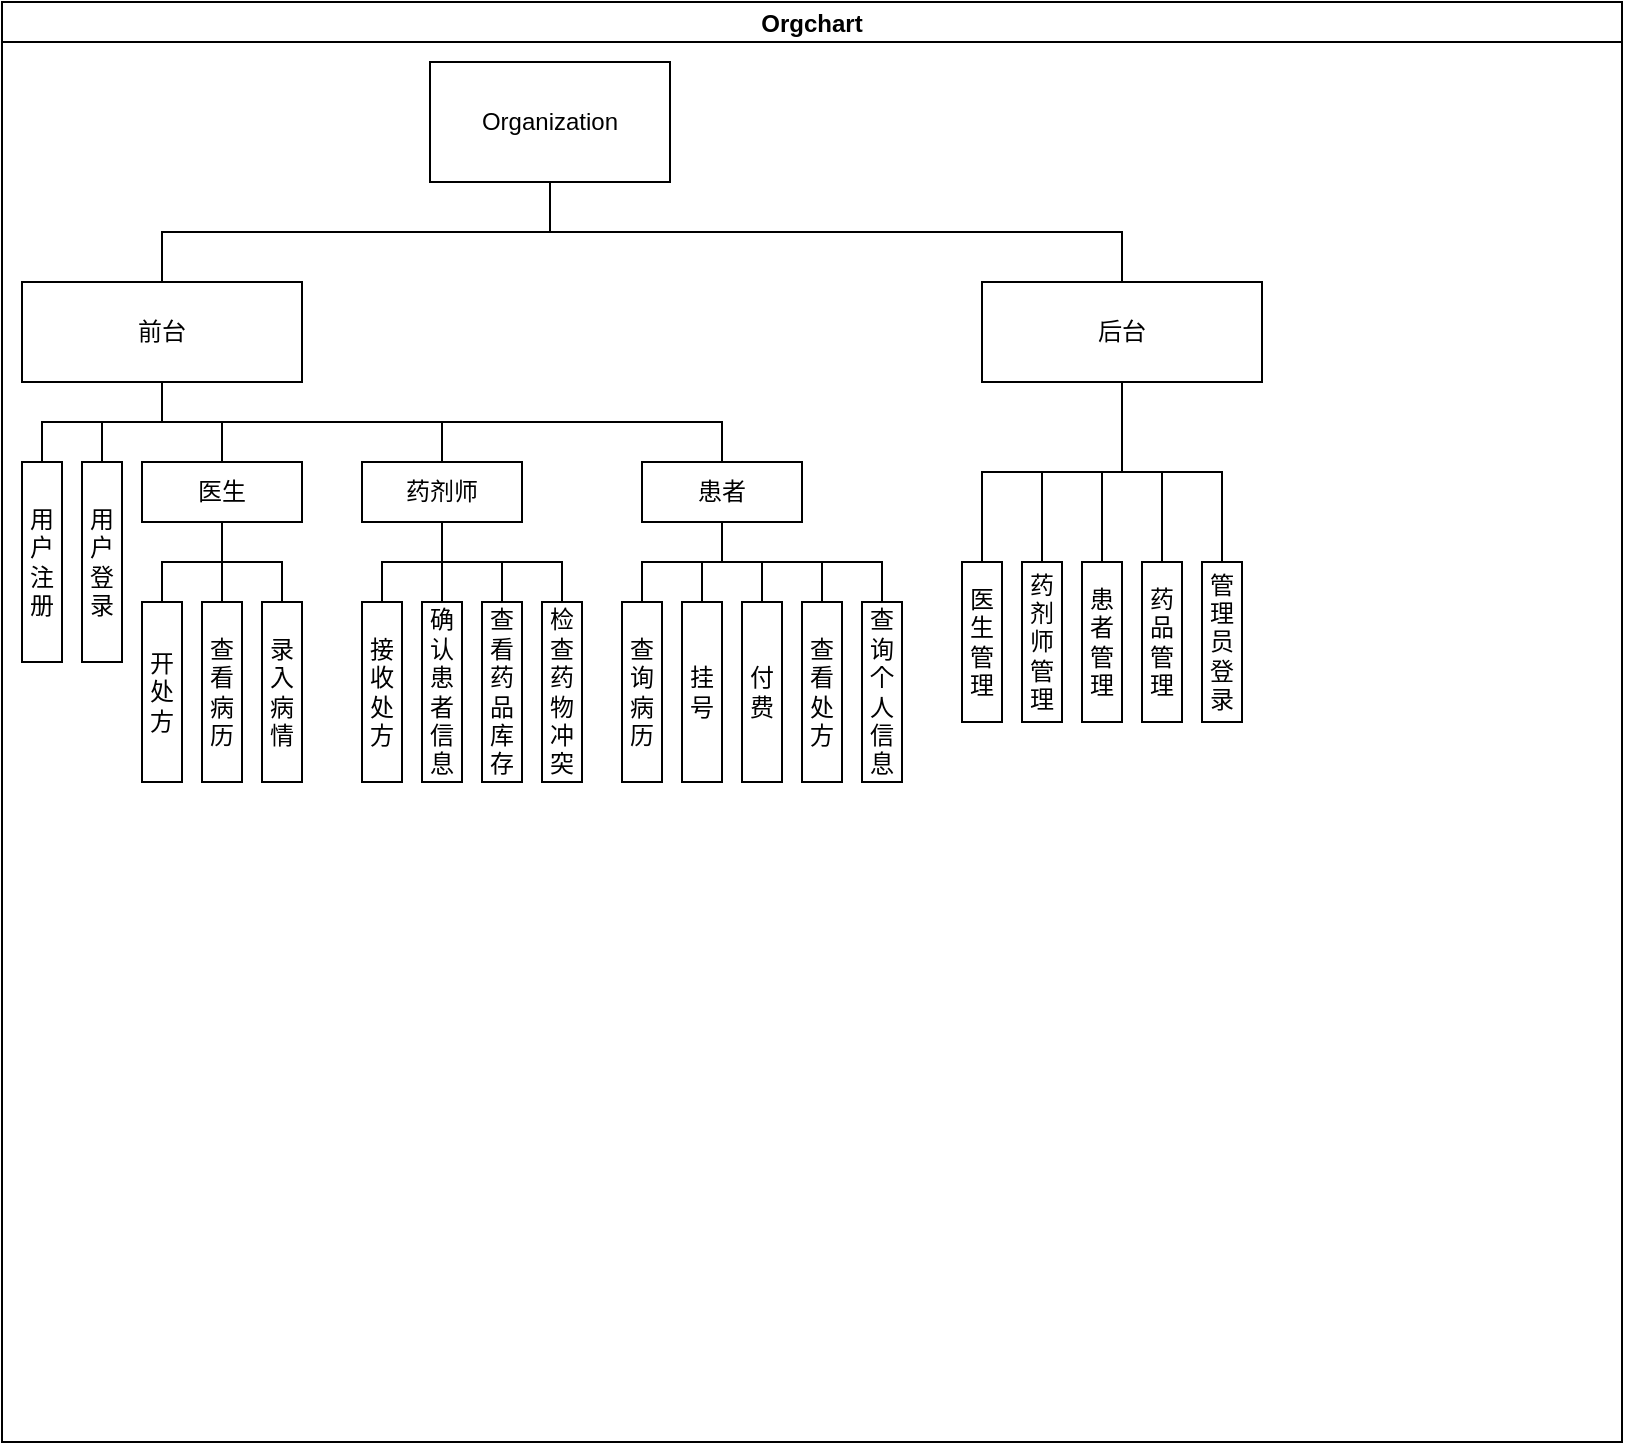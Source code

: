 <mxfile version="17.4.6" type="github">
  <diagram id="prtHgNgQTEPvFCAcTncT" name="Page-1">
    <mxGraphModel dx="1038" dy="539" grid="1" gridSize="10" guides="1" tooltips="1" connect="1" arrows="1" fold="1" page="1" pageScale="1" pageWidth="827" pageHeight="1169" math="0" shadow="0">
      <root>
        <mxCell id="0" />
        <mxCell id="1" parent="0" />
        <mxCell id="oJA0DEstWOMaebIxO12c-9" value="Orgchart" style="swimlane;startSize=20;horizontal=1;containerType=tree;newEdgeStyle={&quot;edgeStyle&quot;:&quot;elbowEdgeStyle&quot;,&quot;startArrow&quot;:&quot;none&quot;,&quot;endArrow&quot;:&quot;none&quot;};" vertex="1" parent="1">
          <mxGeometry x="110" y="200" width="810" height="720" as="geometry" />
        </mxCell>
        <UserObject label="Organization" treeRoot="1" id="oJA0DEstWOMaebIxO12c-12">
          <mxCell style="whiteSpace=wrap;html=1;align=center;treeFolding=1;treeMoving=1;newEdgeStyle={&quot;edgeStyle&quot;:&quot;elbowEdgeStyle&quot;,&quot;startArrow&quot;:&quot;none&quot;,&quot;endArrow&quot;:&quot;none&quot;};" vertex="1" parent="oJA0DEstWOMaebIxO12c-9">
            <mxGeometry x="214" y="30" width="120" height="60" as="geometry" />
          </mxCell>
        </UserObject>
        <mxCell id="oJA0DEstWOMaebIxO12c-15" value="" style="edgeStyle=elbowEdgeStyle;elbow=vertical;startArrow=none;endArrow=none;rounded=0;" edge="1" target="oJA0DEstWOMaebIxO12c-16" source="oJA0DEstWOMaebIxO12c-12" parent="oJA0DEstWOMaebIxO12c-9">
          <mxGeometry relative="1" as="geometry">
            <mxPoint x="410" y="310" as="sourcePoint" />
          </mxGeometry>
        </mxCell>
        <mxCell id="oJA0DEstWOMaebIxO12c-16" value="前台" style="whiteSpace=wrap;html=1;align=center;verticalAlign=middle;treeFolding=1;treeMoving=1;newEdgeStyle={&quot;edgeStyle&quot;:&quot;elbowEdgeStyle&quot;,&quot;startArrow&quot;:&quot;none&quot;,&quot;endArrow&quot;:&quot;none&quot;};" vertex="1" parent="oJA0DEstWOMaebIxO12c-9">
          <mxGeometry x="10" y="140" width="140" height="50" as="geometry" />
        </mxCell>
        <mxCell id="oJA0DEstWOMaebIxO12c-17" value="" style="edgeStyle=elbowEdgeStyle;elbow=vertical;startArrow=none;endArrow=none;rounded=0;" edge="1" target="oJA0DEstWOMaebIxO12c-18" source="oJA0DEstWOMaebIxO12c-16" parent="oJA0DEstWOMaebIxO12c-9">
          <mxGeometry relative="1" as="geometry">
            <mxPoint x="410" y="310" as="sourcePoint" />
          </mxGeometry>
        </mxCell>
        <mxCell id="oJA0DEstWOMaebIxO12c-18" value="用户注册" style="whiteSpace=wrap;html=1;align=center;verticalAlign=middle;treeFolding=1;treeMoving=1;newEdgeStyle={&quot;edgeStyle&quot;:&quot;elbowEdgeStyle&quot;,&quot;startArrow&quot;:&quot;none&quot;,&quot;endArrow&quot;:&quot;none&quot;};" vertex="1" parent="oJA0DEstWOMaebIxO12c-9">
          <mxGeometry x="10" y="230" width="20" height="100" as="geometry" />
        </mxCell>
        <mxCell id="oJA0DEstWOMaebIxO12c-19" value="" style="edgeStyle=elbowEdgeStyle;elbow=vertical;startArrow=none;endArrow=none;rounded=0;" edge="1" target="oJA0DEstWOMaebIxO12c-20" source="oJA0DEstWOMaebIxO12c-16" parent="oJA0DEstWOMaebIxO12c-9">
          <mxGeometry relative="1" as="geometry">
            <mxPoint x="350" y="400" as="sourcePoint" />
          </mxGeometry>
        </mxCell>
        <mxCell id="oJA0DEstWOMaebIxO12c-20" value="用户登录" style="whiteSpace=wrap;html=1;align=center;verticalAlign=middle;treeFolding=1;treeMoving=1;newEdgeStyle={&quot;edgeStyle&quot;:&quot;elbowEdgeStyle&quot;,&quot;startArrow&quot;:&quot;none&quot;,&quot;endArrow&quot;:&quot;none&quot;};" vertex="1" parent="oJA0DEstWOMaebIxO12c-9">
          <mxGeometry x="40" y="230" width="20" height="100" as="geometry" />
        </mxCell>
        <mxCell id="oJA0DEstWOMaebIxO12c-25" value="" style="edgeStyle=elbowEdgeStyle;elbow=vertical;startArrow=none;endArrow=none;rounded=0;" edge="1" target="oJA0DEstWOMaebIxO12c-26" source="oJA0DEstWOMaebIxO12c-16" parent="oJA0DEstWOMaebIxO12c-9">
          <mxGeometry relative="1" as="geometry">
            <mxPoint x="410" y="310" as="sourcePoint" />
          </mxGeometry>
        </mxCell>
        <mxCell id="oJA0DEstWOMaebIxO12c-26" value="医生" style="whiteSpace=wrap;html=1;align=center;verticalAlign=middle;treeFolding=1;treeMoving=1;newEdgeStyle={&quot;edgeStyle&quot;:&quot;elbowEdgeStyle&quot;,&quot;startArrow&quot;:&quot;none&quot;,&quot;endArrow&quot;:&quot;none&quot;};" vertex="1" parent="oJA0DEstWOMaebIxO12c-9">
          <mxGeometry x="70" y="230" width="80" height="30" as="geometry" />
        </mxCell>
        <mxCell id="oJA0DEstWOMaebIxO12c-27" value="" style="edgeStyle=elbowEdgeStyle;elbow=vertical;startArrow=none;endArrow=none;rounded=0;" edge="1" target="oJA0DEstWOMaebIxO12c-28" source="oJA0DEstWOMaebIxO12c-16" parent="oJA0DEstWOMaebIxO12c-9">
          <mxGeometry relative="1" as="geometry">
            <mxPoint x="350" y="400" as="sourcePoint" />
          </mxGeometry>
        </mxCell>
        <mxCell id="oJA0DEstWOMaebIxO12c-28" value="药剂师" style="whiteSpace=wrap;html=1;align=center;verticalAlign=middle;treeFolding=1;treeMoving=1;newEdgeStyle={&quot;edgeStyle&quot;:&quot;elbowEdgeStyle&quot;,&quot;startArrow&quot;:&quot;none&quot;,&quot;endArrow&quot;:&quot;none&quot;};" vertex="1" parent="oJA0DEstWOMaebIxO12c-9">
          <mxGeometry x="180" y="230" width="80" height="30" as="geometry" />
        </mxCell>
        <mxCell id="oJA0DEstWOMaebIxO12c-29" value="" style="edgeStyle=elbowEdgeStyle;elbow=vertical;startArrow=none;endArrow=none;rounded=0;" edge="1" target="oJA0DEstWOMaebIxO12c-30" source="oJA0DEstWOMaebIxO12c-16" parent="oJA0DEstWOMaebIxO12c-9">
          <mxGeometry relative="1" as="geometry">
            <mxPoint x="350" y="400" as="sourcePoint" />
          </mxGeometry>
        </mxCell>
        <mxCell id="oJA0DEstWOMaebIxO12c-30" value="患者" style="whiteSpace=wrap;html=1;align=center;verticalAlign=middle;treeFolding=1;treeMoving=1;newEdgeStyle={&quot;edgeStyle&quot;:&quot;elbowEdgeStyle&quot;,&quot;startArrow&quot;:&quot;none&quot;,&quot;endArrow&quot;:&quot;none&quot;};" vertex="1" parent="oJA0DEstWOMaebIxO12c-9">
          <mxGeometry x="320" y="230" width="80" height="30" as="geometry" />
        </mxCell>
        <mxCell id="oJA0DEstWOMaebIxO12c-33" value="" style="edgeStyle=elbowEdgeStyle;elbow=vertical;startArrow=none;endArrow=none;rounded=0;" edge="1" target="oJA0DEstWOMaebIxO12c-34" source="oJA0DEstWOMaebIxO12c-26" parent="oJA0DEstWOMaebIxO12c-9">
          <mxGeometry relative="1" as="geometry">
            <mxPoint x="300" y="390" as="sourcePoint" />
          </mxGeometry>
        </mxCell>
        <mxCell id="oJA0DEstWOMaebIxO12c-34" value="开处方" style="whiteSpace=wrap;html=1;align=center;verticalAlign=middle;treeFolding=1;treeMoving=1;newEdgeStyle={&quot;edgeStyle&quot;:&quot;elbowEdgeStyle&quot;,&quot;startArrow&quot;:&quot;none&quot;,&quot;endArrow&quot;:&quot;none&quot;};" vertex="1" parent="oJA0DEstWOMaebIxO12c-9">
          <mxGeometry x="70" y="300" width="20" height="90" as="geometry" />
        </mxCell>
        <mxCell id="oJA0DEstWOMaebIxO12c-35" value="" style="edgeStyle=elbowEdgeStyle;elbow=vertical;startArrow=none;endArrow=none;rounded=0;" edge="1" target="oJA0DEstWOMaebIxO12c-36" source="oJA0DEstWOMaebIxO12c-26" parent="oJA0DEstWOMaebIxO12c-9">
          <mxGeometry relative="1" as="geometry">
            <mxPoint x="300" y="460" as="sourcePoint" />
          </mxGeometry>
        </mxCell>
        <mxCell id="oJA0DEstWOMaebIxO12c-36" value="查看病历" style="whiteSpace=wrap;html=1;align=center;verticalAlign=middle;treeFolding=1;treeMoving=1;newEdgeStyle={&quot;edgeStyle&quot;:&quot;elbowEdgeStyle&quot;,&quot;startArrow&quot;:&quot;none&quot;,&quot;endArrow&quot;:&quot;none&quot;};" vertex="1" parent="oJA0DEstWOMaebIxO12c-9">
          <mxGeometry x="100" y="300" width="20" height="90" as="geometry" />
        </mxCell>
        <mxCell id="oJA0DEstWOMaebIxO12c-37" value="" style="edgeStyle=elbowEdgeStyle;elbow=vertical;startArrow=none;endArrow=none;rounded=0;" edge="1" target="oJA0DEstWOMaebIxO12c-38" source="oJA0DEstWOMaebIxO12c-26" parent="oJA0DEstWOMaebIxO12c-9">
          <mxGeometry relative="1" as="geometry">
            <mxPoint x="300" y="460" as="sourcePoint" />
          </mxGeometry>
        </mxCell>
        <mxCell id="oJA0DEstWOMaebIxO12c-38" value="录入病情" style="whiteSpace=wrap;html=1;align=center;verticalAlign=middle;treeFolding=1;treeMoving=1;newEdgeStyle={&quot;edgeStyle&quot;:&quot;elbowEdgeStyle&quot;,&quot;startArrow&quot;:&quot;none&quot;,&quot;endArrow&quot;:&quot;none&quot;};" vertex="1" parent="oJA0DEstWOMaebIxO12c-9">
          <mxGeometry x="130" y="300" width="20" height="90" as="geometry" />
        </mxCell>
        <mxCell id="oJA0DEstWOMaebIxO12c-43" value="" style="edgeStyle=elbowEdgeStyle;elbow=vertical;startArrow=none;endArrow=none;rounded=0;" edge="1" target="oJA0DEstWOMaebIxO12c-44" source="oJA0DEstWOMaebIxO12c-28" parent="oJA0DEstWOMaebIxO12c-9">
          <mxGeometry relative="1" as="geometry">
            <mxPoint x="290" y="390" as="sourcePoint" />
          </mxGeometry>
        </mxCell>
        <mxCell id="oJA0DEstWOMaebIxO12c-44" value="接收处方" style="whiteSpace=wrap;html=1;align=center;verticalAlign=middle;treeFolding=1;treeMoving=1;newEdgeStyle={&quot;edgeStyle&quot;:&quot;elbowEdgeStyle&quot;,&quot;startArrow&quot;:&quot;none&quot;,&quot;endArrow&quot;:&quot;none&quot;};" vertex="1" parent="oJA0DEstWOMaebIxO12c-9">
          <mxGeometry x="180" y="300" width="20" height="90" as="geometry" />
        </mxCell>
        <mxCell id="oJA0DEstWOMaebIxO12c-45" value="" style="edgeStyle=elbowEdgeStyle;elbow=vertical;startArrow=none;endArrow=none;rounded=0;" edge="1" target="oJA0DEstWOMaebIxO12c-46" source="oJA0DEstWOMaebIxO12c-28" parent="oJA0DEstWOMaebIxO12c-9">
          <mxGeometry relative="1" as="geometry">
            <mxPoint x="410" y="460" as="sourcePoint" />
          </mxGeometry>
        </mxCell>
        <mxCell id="oJA0DEstWOMaebIxO12c-46" value="确认患者信息" style="whiteSpace=wrap;html=1;align=center;verticalAlign=middle;treeFolding=1;treeMoving=1;newEdgeStyle={&quot;edgeStyle&quot;:&quot;elbowEdgeStyle&quot;,&quot;startArrow&quot;:&quot;none&quot;,&quot;endArrow&quot;:&quot;none&quot;};" vertex="1" collapsed="1" parent="oJA0DEstWOMaebIxO12c-9">
          <mxGeometry x="210" y="300" width="20" height="90" as="geometry" />
        </mxCell>
        <mxCell id="oJA0DEstWOMaebIxO12c-47" value="" style="edgeStyle=elbowEdgeStyle;elbow=vertical;startArrow=none;endArrow=none;rounded=0;" edge="1" target="oJA0DEstWOMaebIxO12c-48" source="oJA0DEstWOMaebIxO12c-28" parent="oJA0DEstWOMaebIxO12c-9">
          <mxGeometry relative="1" as="geometry">
            <mxPoint x="410" y="460" as="sourcePoint" />
          </mxGeometry>
        </mxCell>
        <mxCell id="oJA0DEstWOMaebIxO12c-48" value="查看药品库存" style="whiteSpace=wrap;html=1;align=center;verticalAlign=middle;treeFolding=1;treeMoving=1;newEdgeStyle={&quot;edgeStyle&quot;:&quot;elbowEdgeStyle&quot;,&quot;startArrow&quot;:&quot;none&quot;,&quot;endArrow&quot;:&quot;none&quot;};" vertex="1" collapsed="1" parent="oJA0DEstWOMaebIxO12c-9">
          <mxGeometry x="240" y="300" width="20" height="90" as="geometry" />
        </mxCell>
        <mxCell id="oJA0DEstWOMaebIxO12c-49" value="" style="edgeStyle=elbowEdgeStyle;elbow=vertical;startArrow=none;endArrow=none;rounded=0;" edge="1" target="oJA0DEstWOMaebIxO12c-50" source="oJA0DEstWOMaebIxO12c-28" parent="oJA0DEstWOMaebIxO12c-9">
          <mxGeometry relative="1" as="geometry">
            <mxPoint x="410" y="460" as="sourcePoint" />
          </mxGeometry>
        </mxCell>
        <mxCell id="oJA0DEstWOMaebIxO12c-50" value="检查药物冲突" style="whiteSpace=wrap;html=1;align=center;verticalAlign=middle;treeFolding=1;treeMoving=1;newEdgeStyle={&quot;edgeStyle&quot;:&quot;elbowEdgeStyle&quot;,&quot;startArrow&quot;:&quot;none&quot;,&quot;endArrow&quot;:&quot;none&quot;};" vertex="1" collapsed="1" parent="oJA0DEstWOMaebIxO12c-9">
          <mxGeometry x="270" y="300" width="20" height="90" as="geometry" />
        </mxCell>
        <mxCell id="oJA0DEstWOMaebIxO12c-51" value="" style="edgeStyle=elbowEdgeStyle;elbow=vertical;startArrow=none;endArrow=none;rounded=0;" edge="1" target="oJA0DEstWOMaebIxO12c-52" source="oJA0DEstWOMaebIxO12c-30" parent="oJA0DEstWOMaebIxO12c-9">
          <mxGeometry relative="1" as="geometry">
            <mxPoint x="270" y="390" as="sourcePoint" />
          </mxGeometry>
        </mxCell>
        <mxCell id="oJA0DEstWOMaebIxO12c-52" value="查询病历" style="whiteSpace=wrap;html=1;align=center;verticalAlign=middle;treeFolding=1;treeMoving=1;newEdgeStyle={&quot;edgeStyle&quot;:&quot;elbowEdgeStyle&quot;,&quot;startArrow&quot;:&quot;none&quot;,&quot;endArrow&quot;:&quot;none&quot;};" vertex="1" parent="oJA0DEstWOMaebIxO12c-9">
          <mxGeometry x="310" y="300" width="20" height="90" as="geometry" />
        </mxCell>
        <mxCell id="oJA0DEstWOMaebIxO12c-53" value="" style="edgeStyle=elbowEdgeStyle;elbow=vertical;startArrow=none;endArrow=none;rounded=0;" edge="1" target="oJA0DEstWOMaebIxO12c-54" source="oJA0DEstWOMaebIxO12c-30" parent="oJA0DEstWOMaebIxO12c-9">
          <mxGeometry relative="1" as="geometry">
            <mxPoint x="550" y="460" as="sourcePoint" />
          </mxGeometry>
        </mxCell>
        <mxCell id="oJA0DEstWOMaebIxO12c-54" value="挂号" style="whiteSpace=wrap;html=1;align=center;verticalAlign=middle;treeFolding=1;treeMoving=1;newEdgeStyle={&quot;edgeStyle&quot;:&quot;elbowEdgeStyle&quot;,&quot;startArrow&quot;:&quot;none&quot;,&quot;endArrow&quot;:&quot;none&quot;};" vertex="1" parent="oJA0DEstWOMaebIxO12c-9">
          <mxGeometry x="340" y="300" width="20" height="90" as="geometry" />
        </mxCell>
        <mxCell id="oJA0DEstWOMaebIxO12c-55" value="" style="edgeStyle=elbowEdgeStyle;elbow=vertical;startArrow=none;endArrow=none;rounded=0;" edge="1" target="oJA0DEstWOMaebIxO12c-56" source="oJA0DEstWOMaebIxO12c-30" parent="oJA0DEstWOMaebIxO12c-9">
          <mxGeometry relative="1" as="geometry">
            <mxPoint x="550" y="460" as="sourcePoint" />
          </mxGeometry>
        </mxCell>
        <mxCell id="oJA0DEstWOMaebIxO12c-56" value="付费" style="whiteSpace=wrap;html=1;align=center;verticalAlign=middle;treeFolding=1;treeMoving=1;newEdgeStyle={&quot;edgeStyle&quot;:&quot;elbowEdgeStyle&quot;,&quot;startArrow&quot;:&quot;none&quot;,&quot;endArrow&quot;:&quot;none&quot;};" vertex="1" parent="oJA0DEstWOMaebIxO12c-9">
          <mxGeometry x="370" y="300" width="20" height="90" as="geometry" />
        </mxCell>
        <mxCell id="oJA0DEstWOMaebIxO12c-57" value="" style="edgeStyle=elbowEdgeStyle;elbow=vertical;startArrow=none;endArrow=none;rounded=0;" edge="1" target="oJA0DEstWOMaebIxO12c-58" source="oJA0DEstWOMaebIxO12c-30" parent="oJA0DEstWOMaebIxO12c-9">
          <mxGeometry relative="1" as="geometry">
            <mxPoint x="550" y="460" as="sourcePoint" />
          </mxGeometry>
        </mxCell>
        <mxCell id="oJA0DEstWOMaebIxO12c-58" value="查看处方" style="whiteSpace=wrap;html=1;align=center;verticalAlign=middle;treeFolding=1;treeMoving=1;newEdgeStyle={&quot;edgeStyle&quot;:&quot;elbowEdgeStyle&quot;,&quot;startArrow&quot;:&quot;none&quot;,&quot;endArrow&quot;:&quot;none&quot;};" vertex="1" parent="oJA0DEstWOMaebIxO12c-9">
          <mxGeometry x="400" y="300" width="20" height="90" as="geometry" />
        </mxCell>
        <mxCell id="oJA0DEstWOMaebIxO12c-59" value="" style="edgeStyle=elbowEdgeStyle;elbow=vertical;startArrow=none;endArrow=none;rounded=0;" edge="1" target="oJA0DEstWOMaebIxO12c-60" source="oJA0DEstWOMaebIxO12c-30" parent="oJA0DEstWOMaebIxO12c-9">
          <mxGeometry relative="1" as="geometry">
            <mxPoint x="550" y="460" as="sourcePoint" />
          </mxGeometry>
        </mxCell>
        <mxCell id="oJA0DEstWOMaebIxO12c-60" value="查询个人信息" style="whiteSpace=wrap;html=1;align=center;verticalAlign=middle;treeFolding=1;treeMoving=1;newEdgeStyle={&quot;edgeStyle&quot;:&quot;elbowEdgeStyle&quot;,&quot;startArrow&quot;:&quot;none&quot;,&quot;endArrow&quot;:&quot;none&quot;};" vertex="1" parent="oJA0DEstWOMaebIxO12c-9">
          <mxGeometry x="430" y="300" width="20" height="90" as="geometry" />
        </mxCell>
        <mxCell id="oJA0DEstWOMaebIxO12c-62" value="医生管理" style="whiteSpace=wrap;html=1;align=center;verticalAlign=middle;treeFolding=1;treeMoving=1;newEdgeStyle={&quot;edgeStyle&quot;:&quot;elbowEdgeStyle&quot;,&quot;startArrow&quot;:&quot;none&quot;,&quot;endArrow&quot;:&quot;none&quot;};" vertex="1" parent="oJA0DEstWOMaebIxO12c-9">
          <mxGeometry x="480" y="280" width="20" height="80" as="geometry" />
        </mxCell>
        <mxCell id="oJA0DEstWOMaebIxO12c-64" value="药剂师管理" style="whiteSpace=wrap;html=1;align=center;verticalAlign=middle;treeFolding=1;treeMoving=1;newEdgeStyle={&quot;edgeStyle&quot;:&quot;elbowEdgeStyle&quot;,&quot;startArrow&quot;:&quot;none&quot;,&quot;endArrow&quot;:&quot;none&quot;};" vertex="1" parent="oJA0DEstWOMaebIxO12c-9">
          <mxGeometry x="510" y="280" width="20" height="80" as="geometry" />
        </mxCell>
        <mxCell id="oJA0DEstWOMaebIxO12c-66" value="患者管理" style="whiteSpace=wrap;html=1;align=center;verticalAlign=middle;treeFolding=1;treeMoving=1;newEdgeStyle={&quot;edgeStyle&quot;:&quot;elbowEdgeStyle&quot;,&quot;startArrow&quot;:&quot;none&quot;,&quot;endArrow&quot;:&quot;none&quot;};" vertex="1" parent="oJA0DEstWOMaebIxO12c-9">
          <mxGeometry x="540" y="280" width="20" height="80" as="geometry" />
        </mxCell>
        <mxCell id="oJA0DEstWOMaebIxO12c-68" value="药品管理" style="whiteSpace=wrap;html=1;align=center;verticalAlign=middle;treeFolding=1;treeMoving=1;newEdgeStyle={&quot;edgeStyle&quot;:&quot;elbowEdgeStyle&quot;,&quot;startArrow&quot;:&quot;none&quot;,&quot;endArrow&quot;:&quot;none&quot;};" vertex="1" parent="oJA0DEstWOMaebIxO12c-9">
          <mxGeometry x="570" y="280" width="20" height="80" as="geometry" />
        </mxCell>
        <mxCell id="oJA0DEstWOMaebIxO12c-70" value="管理员登录" style="whiteSpace=wrap;html=1;align=center;verticalAlign=middle;treeFolding=1;treeMoving=1;newEdgeStyle={&quot;edgeStyle&quot;:&quot;elbowEdgeStyle&quot;,&quot;startArrow&quot;:&quot;none&quot;,&quot;endArrow&quot;:&quot;none&quot;};" vertex="1" parent="oJA0DEstWOMaebIxO12c-9">
          <mxGeometry x="600" y="280" width="20" height="80" as="geometry" />
        </mxCell>
        <mxCell id="oJA0DEstWOMaebIxO12c-14" value="后台" style="whiteSpace=wrap;html=1;align=center;verticalAlign=middle;treeFolding=1;treeMoving=1;newEdgeStyle={&quot;edgeStyle&quot;:&quot;elbowEdgeStyle&quot;,&quot;startArrow&quot;:&quot;none&quot;,&quot;endArrow&quot;:&quot;none&quot;};" vertex="1" parent="oJA0DEstWOMaebIxO12c-9">
          <mxGeometry x="490" y="140" width="140" height="50" as="geometry" />
        </mxCell>
        <mxCell id="oJA0DEstWOMaebIxO12c-11" value="" style="edgeStyle=elbowEdgeStyle;elbow=vertical;startArrow=none;endArrow=none;rounded=0;" edge="1" parent="oJA0DEstWOMaebIxO12c-9" source="oJA0DEstWOMaebIxO12c-12" target="oJA0DEstWOMaebIxO12c-14">
          <mxGeometry relative="1" as="geometry" />
        </mxCell>
        <mxCell id="oJA0DEstWOMaebIxO12c-61" value="" style="edgeStyle=elbowEdgeStyle;elbow=vertical;startArrow=none;endArrow=none;rounded=0;" edge="1" target="oJA0DEstWOMaebIxO12c-62" source="oJA0DEstWOMaebIxO12c-14" parent="oJA0DEstWOMaebIxO12c-9">
          <mxGeometry relative="1" as="geometry">
            <mxPoint x="364" y="300" as="sourcePoint" />
          </mxGeometry>
        </mxCell>
        <mxCell id="oJA0DEstWOMaebIxO12c-63" value="" style="edgeStyle=elbowEdgeStyle;elbow=vertical;startArrow=none;endArrow=none;rounded=0;" edge="1" target="oJA0DEstWOMaebIxO12c-64" source="oJA0DEstWOMaebIxO12c-14" parent="oJA0DEstWOMaebIxO12c-9">
          <mxGeometry relative="1" as="geometry">
            <mxPoint x="670" y="390" as="sourcePoint" />
          </mxGeometry>
        </mxCell>
        <mxCell id="oJA0DEstWOMaebIxO12c-65" value="" style="edgeStyle=elbowEdgeStyle;elbow=vertical;startArrow=none;endArrow=none;rounded=0;" edge="1" target="oJA0DEstWOMaebIxO12c-66" source="oJA0DEstWOMaebIxO12c-14" parent="oJA0DEstWOMaebIxO12c-9">
          <mxGeometry relative="1" as="geometry">
            <mxPoint x="670" y="390" as="sourcePoint" />
          </mxGeometry>
        </mxCell>
        <mxCell id="oJA0DEstWOMaebIxO12c-67" value="" style="edgeStyle=elbowEdgeStyle;elbow=vertical;startArrow=none;endArrow=none;rounded=0;" edge="1" target="oJA0DEstWOMaebIxO12c-68" source="oJA0DEstWOMaebIxO12c-14" parent="oJA0DEstWOMaebIxO12c-9">
          <mxGeometry relative="1" as="geometry">
            <mxPoint x="670" y="390" as="sourcePoint" />
          </mxGeometry>
        </mxCell>
        <mxCell id="oJA0DEstWOMaebIxO12c-69" value="" style="edgeStyle=elbowEdgeStyle;elbow=vertical;startArrow=none;endArrow=none;rounded=0;" edge="1" target="oJA0DEstWOMaebIxO12c-70" source="oJA0DEstWOMaebIxO12c-14" parent="oJA0DEstWOMaebIxO12c-9">
          <mxGeometry relative="1" as="geometry">
            <mxPoint x="670" y="390" as="sourcePoint" />
          </mxGeometry>
        </mxCell>
      </root>
    </mxGraphModel>
  </diagram>
</mxfile>
